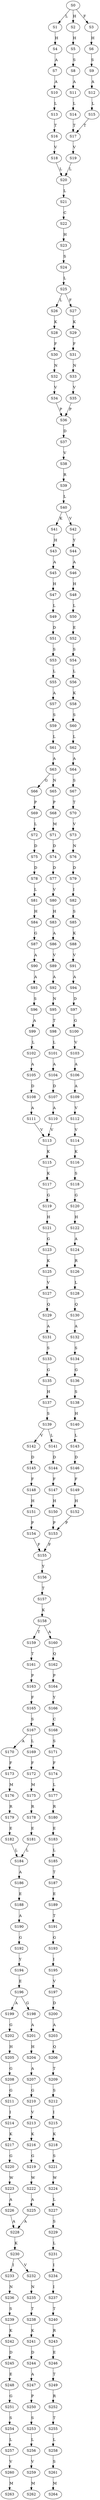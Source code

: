 strict digraph  {
	S0 -> S1 [ label = L ];
	S0 -> S2 [ label = H ];
	S0 -> S3 [ label = F ];
	S1 -> S4 [ label = H ];
	S2 -> S5 [ label = H ];
	S3 -> S6 [ label = H ];
	S4 -> S7 [ label = A ];
	S5 -> S8 [ label = S ];
	S6 -> S9 [ label = S ];
	S7 -> S10 [ label = A ];
	S8 -> S11 [ label = A ];
	S9 -> S12 [ label = A ];
	S10 -> S13 [ label = L ];
	S11 -> S14 [ label = L ];
	S12 -> S15 [ label = L ];
	S13 -> S16 [ label = T ];
	S14 -> S17 [ label = T ];
	S15 -> S17 [ label = T ];
	S16 -> S18 [ label = V ];
	S17 -> S19 [ label = V ];
	S18 -> S20 [ label = L ];
	S19 -> S20 [ label = L ];
	S20 -> S21 [ label = L ];
	S21 -> S22 [ label = C ];
	S22 -> S23 [ label = H ];
	S23 -> S24 [ label = S ];
	S24 -> S25 [ label = L ];
	S25 -> S26 [ label = L ];
	S25 -> S27 [ label = F ];
	S26 -> S28 [ label = K ];
	S27 -> S29 [ label = K ];
	S28 -> S30 [ label = F ];
	S29 -> S31 [ label = F ];
	S30 -> S32 [ label = N ];
	S31 -> S33 [ label = N ];
	S32 -> S34 [ label = V ];
	S33 -> S35 [ label = V ];
	S34 -> S36 [ label = P ];
	S35 -> S36 [ label = P ];
	S36 -> S37 [ label = D ];
	S37 -> S38 [ label = V ];
	S38 -> S39 [ label = R ];
	S39 -> S40 [ label = L ];
	S40 -> S41 [ label = K ];
	S40 -> S42 [ label = V ];
	S41 -> S43 [ label = H ];
	S42 -> S44 [ label = Y ];
	S43 -> S45 [ label = A ];
	S44 -> S46 [ label = A ];
	S45 -> S47 [ label = H ];
	S46 -> S48 [ label = H ];
	S47 -> S49 [ label = L ];
	S48 -> S50 [ label = L ];
	S49 -> S51 [ label = D ];
	S50 -> S52 [ label = E ];
	S51 -> S53 [ label = S ];
	S52 -> S54 [ label = S ];
	S53 -> S55 [ label = L ];
	S54 -> S56 [ label = L ];
	S55 -> S57 [ label = A ];
	S56 -> S58 [ label = K ];
	S57 -> S59 [ label = S ];
	S58 -> S60 [ label = S ];
	S59 -> S61 [ label = L ];
	S60 -> S62 [ label = L ];
	S61 -> S63 [ label = A ];
	S62 -> S64 [ label = A ];
	S63 -> S65 [ label = N ];
	S63 -> S66 [ label = G ];
	S64 -> S67 [ label = S ];
	S65 -> S68 [ label = P ];
	S66 -> S69 [ label = P ];
	S67 -> S70 [ label = T ];
	S68 -> S71 [ label = M ];
	S69 -> S72 [ label = L ];
	S70 -> S73 [ label = V ];
	S71 -> S74 [ label = D ];
	S72 -> S75 [ label = D ];
	S73 -> S76 [ label = N ];
	S74 -> S77 [ label = D ];
	S75 -> S78 [ label = D ];
	S76 -> S79 [ label = D ];
	S77 -> S80 [ label = V ];
	S78 -> S81 [ label = L ];
	S79 -> S82 [ label = I ];
	S80 -> S83 [ label = H ];
	S81 -> S84 [ label = H ];
	S82 -> S85 [ label = S ];
	S83 -> S86 [ label = A ];
	S84 -> S87 [ label = G ];
	S85 -> S88 [ label = K ];
	S86 -> S89 [ label = V ];
	S87 -> S90 [ label = A ];
	S88 -> S91 [ label = V ];
	S89 -> S92 [ label = A ];
	S90 -> S93 [ label = A ];
	S91 -> S94 [ label = A ];
	S92 -> S95 [ label = N ];
	S93 -> S96 [ label = S ];
	S94 -> S97 [ label = D ];
	S95 -> S98 [ label = T ];
	S96 -> S99 [ label = A ];
	S97 -> S100 [ label = G ];
	S98 -> S101 [ label = L ];
	S99 -> S102 [ label = L ];
	S100 -> S103 [ label = V ];
	S101 -> S104 [ label = A ];
	S102 -> S105 [ label = A ];
	S103 -> S106 [ label = A ];
	S104 -> S107 [ label = D ];
	S105 -> S108 [ label = D ];
	S106 -> S109 [ label = A ];
	S107 -> S110 [ label = A ];
	S108 -> S111 [ label = A ];
	S109 -> S112 [ label = V ];
	S110 -> S113 [ label = V ];
	S111 -> S113 [ label = V ];
	S112 -> S114 [ label = V ];
	S113 -> S115 [ label = K ];
	S114 -> S116 [ label = K ];
	S115 -> S117 [ label = K ];
	S116 -> S118 [ label = S ];
	S117 -> S119 [ label = G ];
	S118 -> S120 [ label = G ];
	S119 -> S121 [ label = H ];
	S120 -> S122 [ label = H ];
	S121 -> S123 [ label = G ];
	S122 -> S124 [ label = A ];
	S123 -> S125 [ label = K ];
	S124 -> S126 [ label = R ];
	S125 -> S127 [ label = V ];
	S126 -> S128 [ label = L ];
	S127 -> S129 [ label = Q ];
	S128 -> S130 [ label = Q ];
	S129 -> S131 [ label = A ];
	S130 -> S132 [ label = A ];
	S131 -> S133 [ label = S ];
	S132 -> S134 [ label = S ];
	S133 -> S135 [ label = G ];
	S134 -> S136 [ label = G ];
	S135 -> S137 [ label = H ];
	S136 -> S138 [ label = S ];
	S137 -> S139 [ label = S ];
	S138 -> S140 [ label = H ];
	S139 -> S141 [ label = L ];
	S139 -> S142 [ label = V ];
	S140 -> S143 [ label = L ];
	S141 -> S144 [ label = D ];
	S142 -> S145 [ label = D ];
	S143 -> S146 [ label = D ];
	S144 -> S147 [ label = F ];
	S145 -> S148 [ label = F ];
	S146 -> S149 [ label = F ];
	S147 -> S150 [ label = H ];
	S148 -> S151 [ label = H ];
	S149 -> S152 [ label = H ];
	S150 -> S153 [ label = P ];
	S151 -> S154 [ label = P ];
	S152 -> S153 [ label = P ];
	S153 -> S155 [ label = F ];
	S154 -> S155 [ label = F ];
	S155 -> S156 [ label = Y ];
	S156 -> S157 [ label = T ];
	S157 -> S158 [ label = K ];
	S158 -> S159 [ label = T ];
	S158 -> S160 [ label = A ];
	S159 -> S161 [ label = T ];
	S160 -> S162 [ label = Q ];
	S161 -> S163 [ label = P ];
	S162 -> S164 [ label = P ];
	S163 -> S165 [ label = F ];
	S164 -> S166 [ label = Y ];
	S165 -> S167 [ label = S ];
	S166 -> S168 [ label = C ];
	S167 -> S169 [ label = L ];
	S167 -> S170 [ label = A ];
	S168 -> S171 [ label = S ];
	S169 -> S172 [ label = F ];
	S170 -> S173 [ label = F ];
	S171 -> S174 [ label = F ];
	S172 -> S175 [ label = M ];
	S173 -> S176 [ label = M ];
	S174 -> S177 [ label = L ];
	S175 -> S178 [ label = R ];
	S176 -> S179 [ label = R ];
	S177 -> S180 [ label = R ];
	S178 -> S181 [ label = E ];
	S179 -> S182 [ label = E ];
	S180 -> S183 [ label = E ];
	S181 -> S184 [ label = L ];
	S182 -> S184 [ label = L ];
	S183 -> S185 [ label = L ];
	S184 -> S186 [ label = A ];
	S185 -> S187 [ label = T ];
	S186 -> S188 [ label = E ];
	S187 -> S189 [ label = E ];
	S188 -> S190 [ label = A ];
	S189 -> S191 [ label = T ];
	S190 -> S192 [ label = G ];
	S191 -> S193 [ label = G ];
	S192 -> S194 [ label = Y ];
	S193 -> S195 [ label = I ];
	S194 -> S196 [ label = E ];
	S195 -> S197 [ label = V ];
	S196 -> S198 [ label = G ];
	S196 -> S199 [ label = A ];
	S197 -> S200 [ label = D ];
	S198 -> S201 [ label = A ];
	S199 -> S202 [ label = G ];
	S200 -> S203 [ label = A ];
	S201 -> S204 [ label = H ];
	S202 -> S205 [ label = H ];
	S203 -> S206 [ label = Q ];
	S204 -> S207 [ label = A ];
	S205 -> S208 [ label = G ];
	S206 -> S209 [ label = T ];
	S207 -> S210 [ label = G ];
	S208 -> S211 [ label = G ];
	S209 -> S212 [ label = S ];
	S210 -> S213 [ label = V ];
	S211 -> S214 [ label = I ];
	S212 -> S215 [ label = I ];
	S213 -> S216 [ label = K ];
	S214 -> S217 [ label = K ];
	S215 -> S218 [ label = K ];
	S216 -> S219 [ label = G ];
	S217 -> S220 [ label = G ];
	S218 -> S221 [ label = S ];
	S219 -> S222 [ label = W ];
	S220 -> S223 [ label = W ];
	S221 -> S224 [ label = W ];
	S222 -> S225 [ label = A ];
	S223 -> S226 [ label = A ];
	S224 -> S227 [ label = L ];
	S225 -> S228 [ label = A ];
	S226 -> S228 [ label = A ];
	S227 -> S229 [ label = S ];
	S228 -> S230 [ label = K ];
	S229 -> S231 [ label = L ];
	S230 -> S232 [ label = V ];
	S230 -> S233 [ label = I ];
	S231 -> S234 [ label = I ];
	S232 -> S235 [ label = N ];
	S233 -> S236 [ label = N ];
	S234 -> S237 [ label = I ];
	S235 -> S238 [ label = T ];
	S236 -> S239 [ label = S ];
	S237 -> S240 [ label = T ];
	S238 -> S241 [ label = K ];
	S239 -> S242 [ label = K ];
	S240 -> S243 [ label = R ];
	S241 -> S244 [ label = D ];
	S242 -> S245 [ label = D ];
	S243 -> S246 [ label = E ];
	S244 -> S247 [ label = A ];
	S245 -> S248 [ label = E ];
	S246 -> S249 [ label = T ];
	S247 -> S250 [ label = P ];
	S248 -> S251 [ label = G ];
	S249 -> S252 [ label = R ];
	S250 -> S253 [ label = S ];
	S251 -> S254 [ label = S ];
	S252 -> S255 [ label = T ];
	S253 -> S256 [ label = L ];
	S254 -> S257 [ label = L ];
	S255 -> S258 [ label = L ];
	S256 -> S259 [ label = V ];
	S257 -> S260 [ label = V ];
	S258 -> S261 [ label = S ];
	S259 -> S262 [ label = M ];
	S260 -> S263 [ label = M ];
	S261 -> S264 [ label = M ];
}
